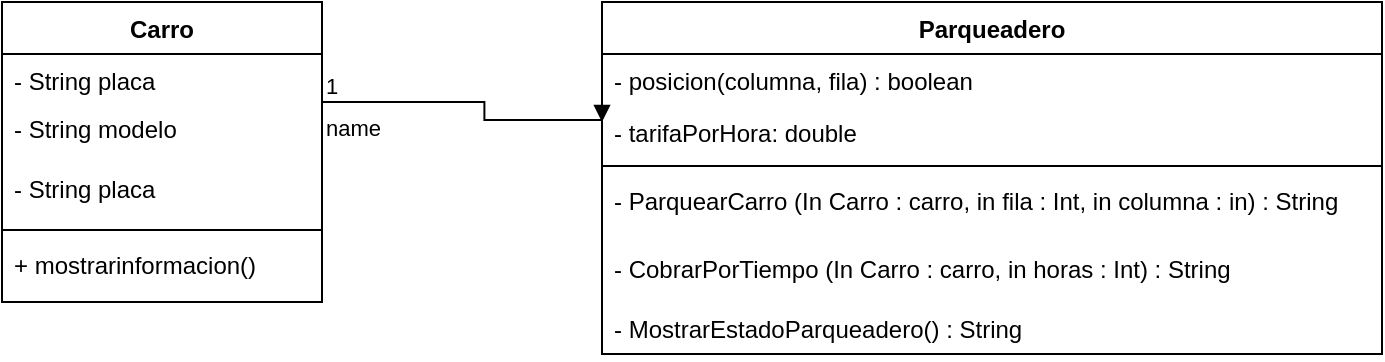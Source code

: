 <mxfile version="22.1.18" type="github">
  <diagram name="Página-1" id="l2z_Mwl2h5nMhbmKiLpy">
    <mxGraphModel dx="1050" dy="653" grid="1" gridSize="10" guides="1" tooltips="1" connect="1" arrows="1" fold="1" page="1" pageScale="1" pageWidth="827" pageHeight="1169" math="0" shadow="0">
      <root>
        <mxCell id="0" />
        <mxCell id="1" parent="0" />
        <mxCell id="TZVroxYda9kkdtDN4VMv-1" value="Carro" style="swimlane;fontStyle=1;align=center;verticalAlign=top;childLayout=stackLayout;horizontal=1;startSize=26;horizontalStack=0;resizeParent=1;resizeParentMax=0;resizeLast=0;collapsible=1;marginBottom=0;whiteSpace=wrap;html=1;" vertex="1" parent="1">
          <mxGeometry x="90" y="50" width="160" height="150" as="geometry" />
        </mxCell>
        <mxCell id="TZVroxYda9kkdtDN4VMv-9" value="- String placa" style="text;strokeColor=none;fillColor=none;align=left;verticalAlign=top;spacingLeft=4;spacingRight=4;overflow=hidden;rotatable=0;points=[[0,0.5],[1,0.5]];portConstraint=eastwest;whiteSpace=wrap;html=1;" vertex="1" parent="TZVroxYda9kkdtDN4VMv-1">
          <mxGeometry y="26" width="160" height="24" as="geometry" />
        </mxCell>
        <mxCell id="TZVroxYda9kkdtDN4VMv-10" value="- String modelo" style="text;strokeColor=none;fillColor=none;align=left;verticalAlign=top;spacingLeft=4;spacingRight=4;overflow=hidden;rotatable=0;points=[[0,0.5],[1,0.5]];portConstraint=eastwest;whiteSpace=wrap;html=1;" vertex="1" parent="TZVroxYda9kkdtDN4VMv-1">
          <mxGeometry y="50" width="160" height="30" as="geometry" />
        </mxCell>
        <mxCell id="TZVroxYda9kkdtDN4VMv-2" value="- String placa" style="text;strokeColor=none;fillColor=none;align=left;verticalAlign=top;spacingLeft=4;spacingRight=4;overflow=hidden;rotatable=0;points=[[0,0.5],[1,0.5]];portConstraint=eastwest;whiteSpace=wrap;html=1;" vertex="1" parent="TZVroxYda9kkdtDN4VMv-1">
          <mxGeometry y="80" width="160" height="30" as="geometry" />
        </mxCell>
        <mxCell id="TZVroxYda9kkdtDN4VMv-3" value="" style="line;strokeWidth=1;fillColor=none;align=left;verticalAlign=middle;spacingTop=-1;spacingLeft=3;spacingRight=3;rotatable=0;labelPosition=right;points=[];portConstraint=eastwest;strokeColor=inherit;" vertex="1" parent="TZVroxYda9kkdtDN4VMv-1">
          <mxGeometry y="110" width="160" height="8" as="geometry" />
        </mxCell>
        <mxCell id="TZVroxYda9kkdtDN4VMv-4" value="+ mostrarinformacion()" style="text;strokeColor=none;fillColor=none;align=left;verticalAlign=top;spacingLeft=4;spacingRight=4;overflow=hidden;rotatable=0;points=[[0,0.5],[1,0.5]];portConstraint=eastwest;whiteSpace=wrap;html=1;" vertex="1" parent="TZVroxYda9kkdtDN4VMv-1">
          <mxGeometry y="118" width="160" height="32" as="geometry" />
        </mxCell>
        <mxCell id="TZVroxYda9kkdtDN4VMv-5" value="Parqueadero" style="swimlane;fontStyle=1;align=center;verticalAlign=top;childLayout=stackLayout;horizontal=1;startSize=26;horizontalStack=0;resizeParent=1;resizeParentMax=0;resizeLast=0;collapsible=1;marginBottom=0;whiteSpace=wrap;html=1;" vertex="1" parent="1">
          <mxGeometry x="390" y="50" width="390" height="176" as="geometry" />
        </mxCell>
        <mxCell id="TZVroxYda9kkdtDN4VMv-6" value="- posicion(columna, fila) : boolean" style="text;strokeColor=none;fillColor=none;align=left;verticalAlign=top;spacingLeft=4;spacingRight=4;overflow=hidden;rotatable=0;points=[[0,0.5],[1,0.5]];portConstraint=eastwest;whiteSpace=wrap;html=1;" vertex="1" parent="TZVroxYda9kkdtDN4VMv-5">
          <mxGeometry y="26" width="390" height="26" as="geometry" />
        </mxCell>
        <mxCell id="TZVroxYda9kkdtDN4VMv-13" value="- tarifaPorHora: double" style="text;strokeColor=none;fillColor=none;align=left;verticalAlign=top;spacingLeft=4;spacingRight=4;overflow=hidden;rotatable=0;points=[[0,0.5],[1,0.5]];portConstraint=eastwest;whiteSpace=wrap;html=1;" vertex="1" parent="TZVroxYda9kkdtDN4VMv-5">
          <mxGeometry y="52" width="390" height="26" as="geometry" />
        </mxCell>
        <mxCell id="TZVroxYda9kkdtDN4VMv-7" value="" style="line;strokeWidth=1;fillColor=none;align=left;verticalAlign=middle;spacingTop=-1;spacingLeft=3;spacingRight=3;rotatable=0;labelPosition=right;points=[];portConstraint=eastwest;strokeColor=inherit;" vertex="1" parent="TZVroxYda9kkdtDN4VMv-5">
          <mxGeometry y="78" width="390" height="8" as="geometry" />
        </mxCell>
        <mxCell id="TZVroxYda9kkdtDN4VMv-8" value="- ParquearCarro (In Carro : carro, in fila : Int, in columna : in) : String" style="text;strokeColor=none;fillColor=none;align=left;verticalAlign=top;spacingLeft=4;spacingRight=4;overflow=hidden;rotatable=0;points=[[0,0.5],[1,0.5]];portConstraint=eastwest;whiteSpace=wrap;html=1;" vertex="1" parent="TZVroxYda9kkdtDN4VMv-5">
          <mxGeometry y="86" width="390" height="34" as="geometry" />
        </mxCell>
        <mxCell id="TZVroxYda9kkdtDN4VMv-11" value="- CobrarPorTiempo (In Carro : carro, in horas : Int) : String" style="text;strokeColor=none;fillColor=none;align=left;verticalAlign=top;spacingLeft=4;spacingRight=4;overflow=hidden;rotatable=0;points=[[0,0.5],[1,0.5]];portConstraint=eastwest;whiteSpace=wrap;html=1;" vertex="1" parent="TZVroxYda9kkdtDN4VMv-5">
          <mxGeometry y="120" width="390" height="30" as="geometry" />
        </mxCell>
        <mxCell id="TZVroxYda9kkdtDN4VMv-12" value="- MostrarEstadoParqueadero() : String" style="text;strokeColor=none;fillColor=none;align=left;verticalAlign=top;spacingLeft=4;spacingRight=4;overflow=hidden;rotatable=0;points=[[0,0.5],[1,0.5]];portConstraint=eastwest;whiteSpace=wrap;html=1;" vertex="1" parent="TZVroxYda9kkdtDN4VMv-5">
          <mxGeometry y="150" width="390" height="26" as="geometry" />
        </mxCell>
        <mxCell id="TZVroxYda9kkdtDN4VMv-14" value="name" style="endArrow=block;endFill=1;html=1;edgeStyle=orthogonalEdgeStyle;align=left;verticalAlign=top;rounded=0;exitX=0.93;exitY=-0.033;exitDx=0;exitDy=0;exitPerimeter=0;" edge="1" parent="1">
          <mxGeometry x="-1" relative="1" as="geometry">
            <mxPoint x="250.0" y="100.01" as="sourcePoint" />
            <mxPoint x="390" y="110" as="targetPoint" />
            <Array as="points">
              <mxPoint x="331.2" y="100" />
              <mxPoint x="331.2" y="109" />
            </Array>
          </mxGeometry>
        </mxCell>
        <mxCell id="TZVroxYda9kkdtDN4VMv-15" value="1" style="edgeLabel;resizable=0;html=1;align=left;verticalAlign=bottom;" connectable="0" vertex="1" parent="TZVroxYda9kkdtDN4VMv-14">
          <mxGeometry x="-1" relative="1" as="geometry" />
        </mxCell>
      </root>
    </mxGraphModel>
  </diagram>
</mxfile>
